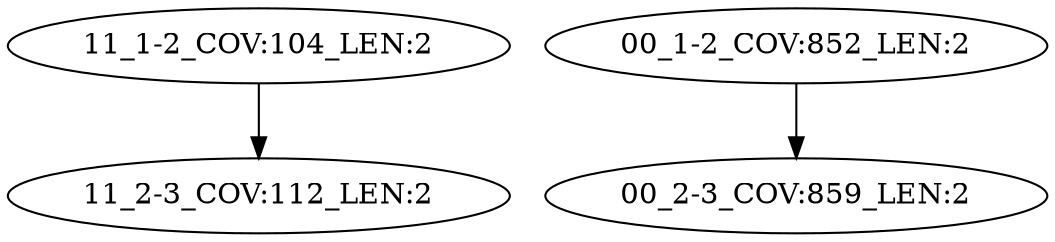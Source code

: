 digraph G {
    "11_1-2_COV:104_LEN:2" -> "11_2-3_COV:112_LEN:2";
    "00_1-2_COV:852_LEN:2" -> "00_2-3_COV:859_LEN:2";
}
